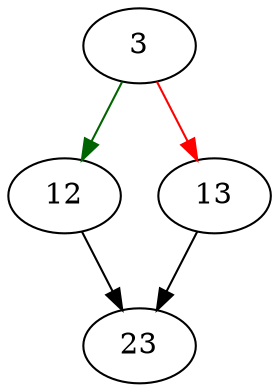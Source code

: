 strict digraph "sqlite3OsFileControl" {
	// Node definitions.
	3 [entry=true];
	12;
	13;
	23;

	// Edge definitions.
	3 -> 12 [
		color=darkgreen
		cond=true
	];
	3 -> 13 [
		color=red
		cond=false
	];
	12 -> 23;
	13 -> 23;
}